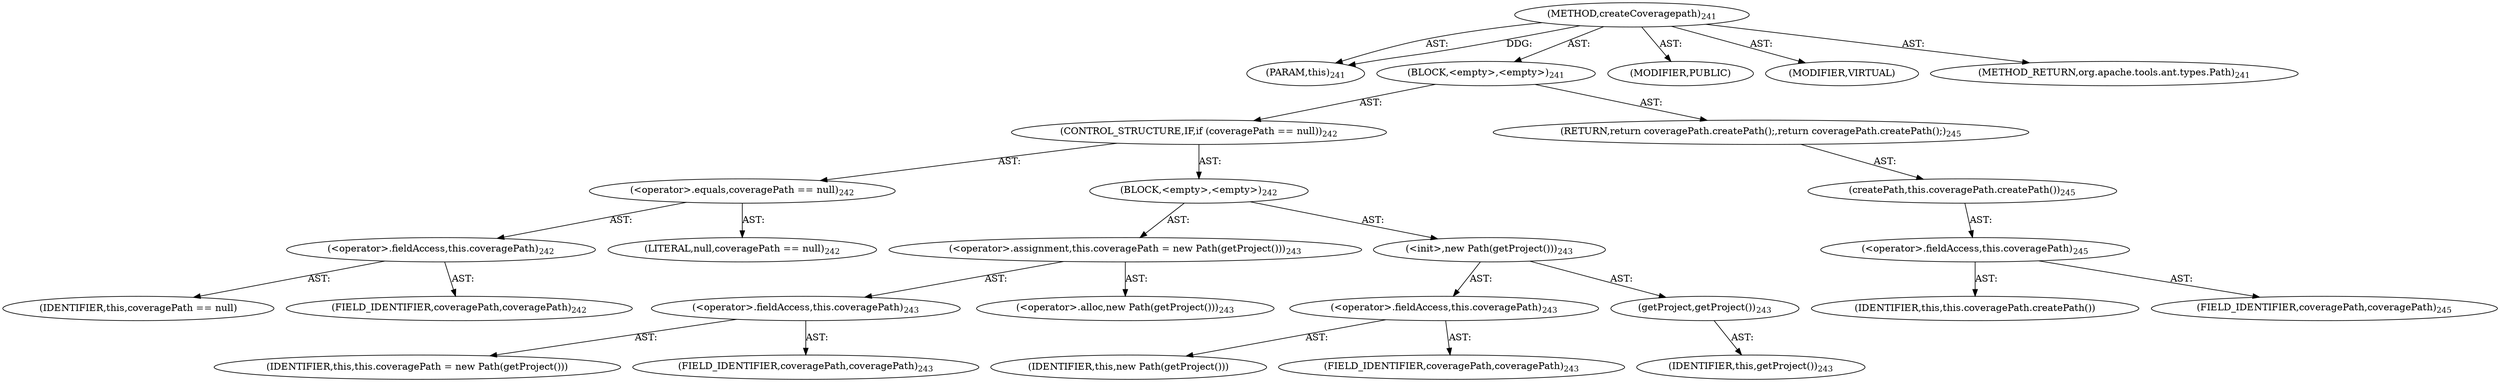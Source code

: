 digraph "createCoveragepath" {  
"111669149708" [label = <(METHOD,createCoveragepath)<SUB>241</SUB>> ]
"115964117000" [label = <(PARAM,this)<SUB>241</SUB>> ]
"25769803789" [label = <(BLOCK,&lt;empty&gt;,&lt;empty&gt;)<SUB>241</SUB>> ]
"47244640257" [label = <(CONTROL_STRUCTURE,IF,if (coveragePath == null))<SUB>242</SUB>> ]
"30064771100" [label = <(&lt;operator&gt;.equals,coveragePath == null)<SUB>242</SUB>> ]
"30064771101" [label = <(&lt;operator&gt;.fieldAccess,this.coveragePath)<SUB>242</SUB>> ]
"68719476779" [label = <(IDENTIFIER,this,coveragePath == null)> ]
"55834574859" [label = <(FIELD_IDENTIFIER,coveragePath,coveragePath)<SUB>242</SUB>> ]
"90194313224" [label = <(LITERAL,null,coveragePath == null)<SUB>242</SUB>> ]
"25769803790" [label = <(BLOCK,&lt;empty&gt;,&lt;empty&gt;)<SUB>242</SUB>> ]
"30064771102" [label = <(&lt;operator&gt;.assignment,this.coveragePath = new Path(getProject()))<SUB>243</SUB>> ]
"30064771103" [label = <(&lt;operator&gt;.fieldAccess,this.coveragePath)<SUB>243</SUB>> ]
"68719476780" [label = <(IDENTIFIER,this,this.coveragePath = new Path(getProject()))> ]
"55834574860" [label = <(FIELD_IDENTIFIER,coveragePath,coveragePath)<SUB>243</SUB>> ]
"30064771104" [label = <(&lt;operator&gt;.alloc,new Path(getProject()))<SUB>243</SUB>> ]
"30064771105" [label = <(&lt;init&gt;,new Path(getProject()))<SUB>243</SUB>> ]
"30064771106" [label = <(&lt;operator&gt;.fieldAccess,this.coveragePath)<SUB>243</SUB>> ]
"68719476781" [label = <(IDENTIFIER,this,new Path(getProject()))> ]
"55834574861" [label = <(FIELD_IDENTIFIER,coveragePath,coveragePath)<SUB>243</SUB>> ]
"30064771107" [label = <(getProject,getProject())<SUB>243</SUB>> ]
"68719476744" [label = <(IDENTIFIER,this,getProject())<SUB>243</SUB>> ]
"146028888067" [label = <(RETURN,return coveragePath.createPath();,return coveragePath.createPath();)<SUB>245</SUB>> ]
"30064771108" [label = <(createPath,this.coveragePath.createPath())<SUB>245</SUB>> ]
"30064771109" [label = <(&lt;operator&gt;.fieldAccess,this.coveragePath)<SUB>245</SUB>> ]
"68719476782" [label = <(IDENTIFIER,this,this.coveragePath.createPath())> ]
"55834574862" [label = <(FIELD_IDENTIFIER,coveragePath,coveragePath)<SUB>245</SUB>> ]
"133143986212" [label = <(MODIFIER,PUBLIC)> ]
"133143986213" [label = <(MODIFIER,VIRTUAL)> ]
"128849018892" [label = <(METHOD_RETURN,org.apache.tools.ant.types.Path)<SUB>241</SUB>> ]
  "111669149708" -> "115964117000"  [ label = "AST: "] 
  "111669149708" -> "25769803789"  [ label = "AST: "] 
  "111669149708" -> "133143986212"  [ label = "AST: "] 
  "111669149708" -> "133143986213"  [ label = "AST: "] 
  "111669149708" -> "128849018892"  [ label = "AST: "] 
  "25769803789" -> "47244640257"  [ label = "AST: "] 
  "25769803789" -> "146028888067"  [ label = "AST: "] 
  "47244640257" -> "30064771100"  [ label = "AST: "] 
  "47244640257" -> "25769803790"  [ label = "AST: "] 
  "30064771100" -> "30064771101"  [ label = "AST: "] 
  "30064771100" -> "90194313224"  [ label = "AST: "] 
  "30064771101" -> "68719476779"  [ label = "AST: "] 
  "30064771101" -> "55834574859"  [ label = "AST: "] 
  "25769803790" -> "30064771102"  [ label = "AST: "] 
  "25769803790" -> "30064771105"  [ label = "AST: "] 
  "30064771102" -> "30064771103"  [ label = "AST: "] 
  "30064771102" -> "30064771104"  [ label = "AST: "] 
  "30064771103" -> "68719476780"  [ label = "AST: "] 
  "30064771103" -> "55834574860"  [ label = "AST: "] 
  "30064771105" -> "30064771106"  [ label = "AST: "] 
  "30064771105" -> "30064771107"  [ label = "AST: "] 
  "30064771106" -> "68719476781"  [ label = "AST: "] 
  "30064771106" -> "55834574861"  [ label = "AST: "] 
  "30064771107" -> "68719476744"  [ label = "AST: "] 
  "146028888067" -> "30064771108"  [ label = "AST: "] 
  "30064771108" -> "30064771109"  [ label = "AST: "] 
  "30064771109" -> "68719476782"  [ label = "AST: "] 
  "30064771109" -> "55834574862"  [ label = "AST: "] 
  "111669149708" -> "115964117000"  [ label = "DDG: "] 
}
